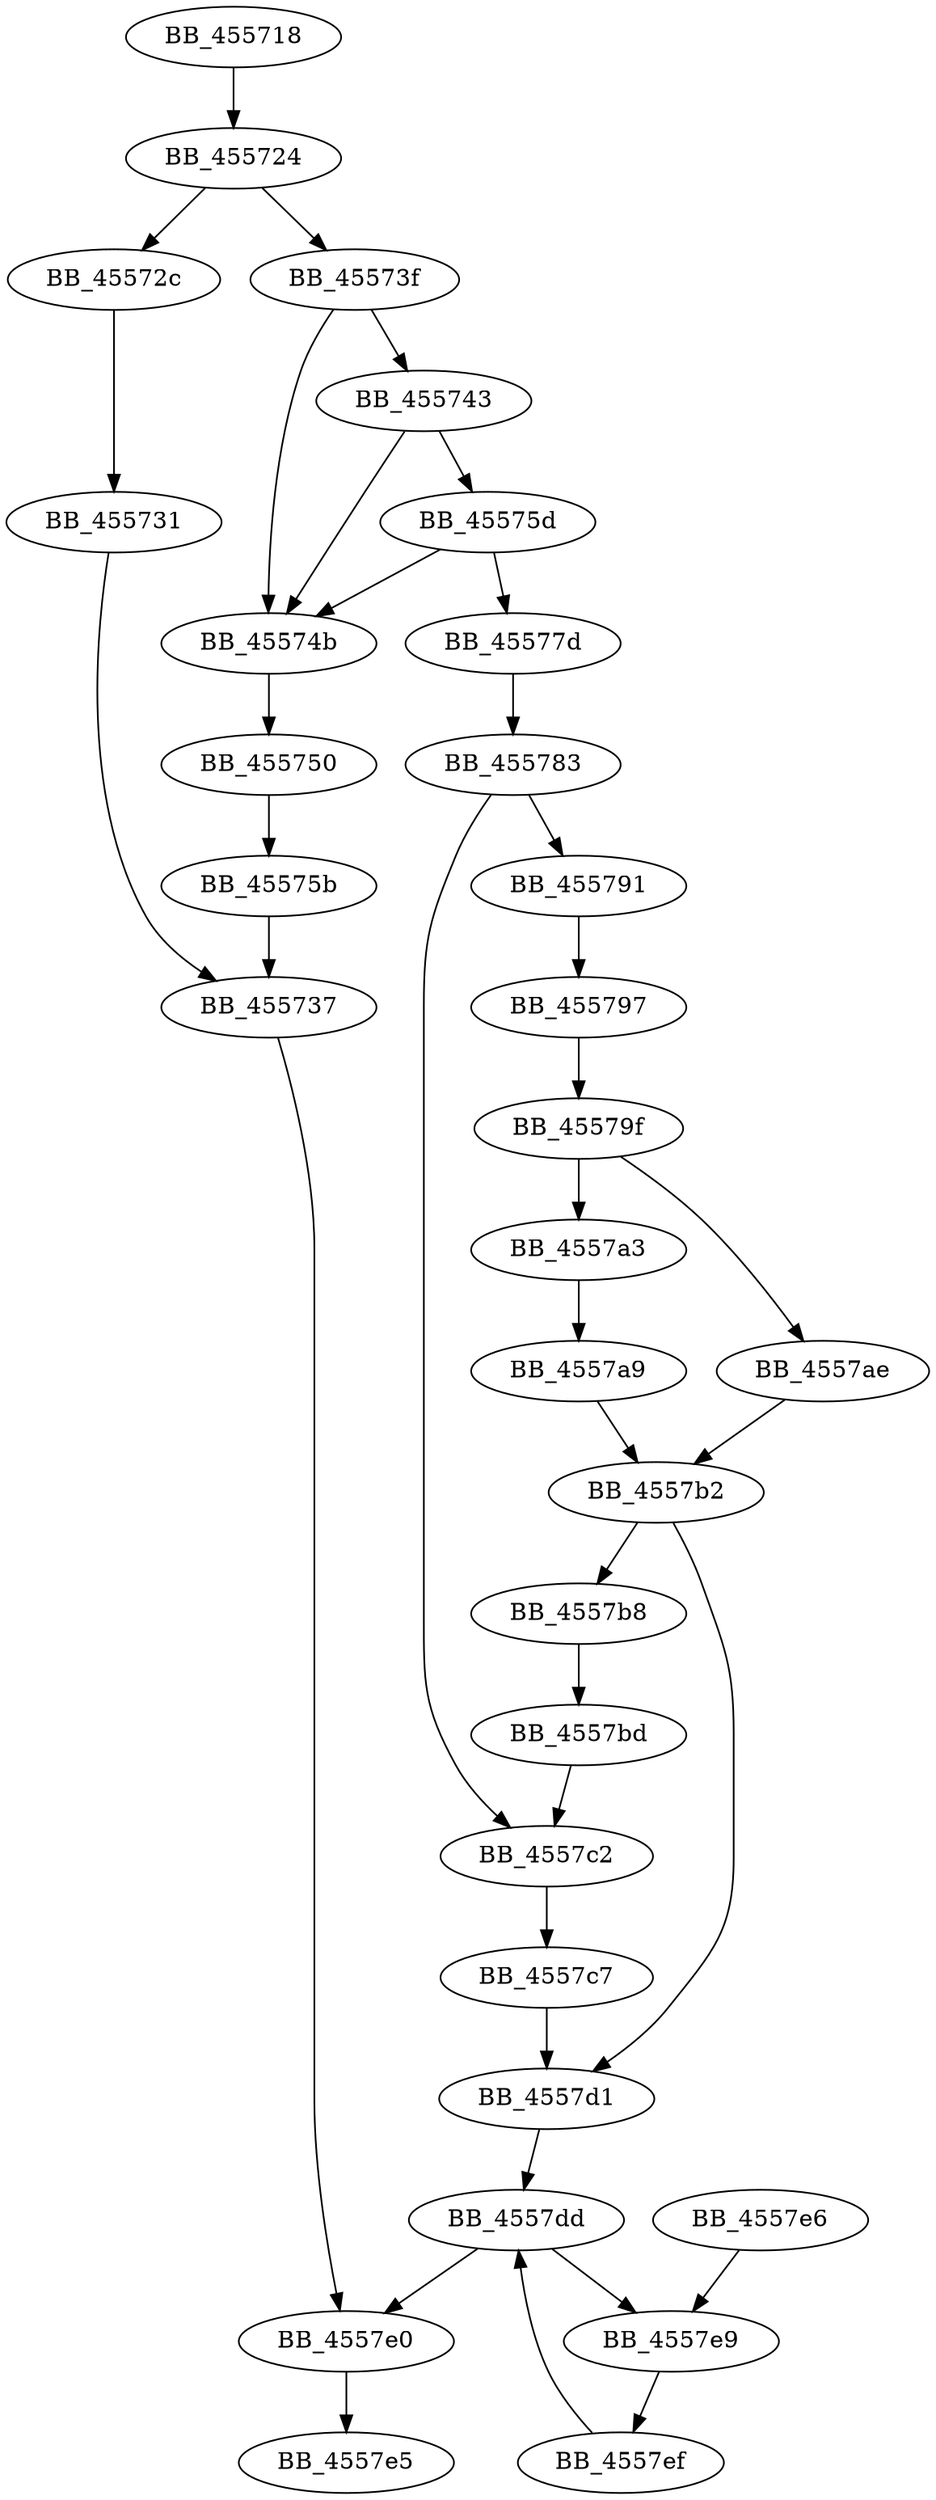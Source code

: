 DiGraph sub_455718{
BB_455718->BB_455724
BB_455724->BB_45572c
BB_455724->BB_45573f
BB_45572c->BB_455731
BB_455731->BB_455737
BB_455737->BB_4557e0
BB_45573f->BB_455743
BB_45573f->BB_45574b
BB_455743->BB_45574b
BB_455743->BB_45575d
BB_45574b->BB_455750
BB_455750->BB_45575b
BB_45575b->BB_455737
BB_45575d->BB_45574b
BB_45575d->BB_45577d
BB_45577d->BB_455783
BB_455783->BB_455791
BB_455783->BB_4557c2
BB_455791->BB_455797
BB_455797->BB_45579f
BB_45579f->BB_4557a3
BB_45579f->BB_4557ae
BB_4557a3->BB_4557a9
BB_4557a9->BB_4557b2
BB_4557ae->BB_4557b2
BB_4557b2->BB_4557b8
BB_4557b2->BB_4557d1
BB_4557b8->BB_4557bd
BB_4557bd->BB_4557c2
BB_4557c2->BB_4557c7
BB_4557c7->BB_4557d1
BB_4557d1->BB_4557dd
BB_4557dd->BB_4557e0
BB_4557dd->BB_4557e9
BB_4557e0->BB_4557e5
BB_4557e6->BB_4557e9
BB_4557e9->BB_4557ef
BB_4557ef->BB_4557dd
}
